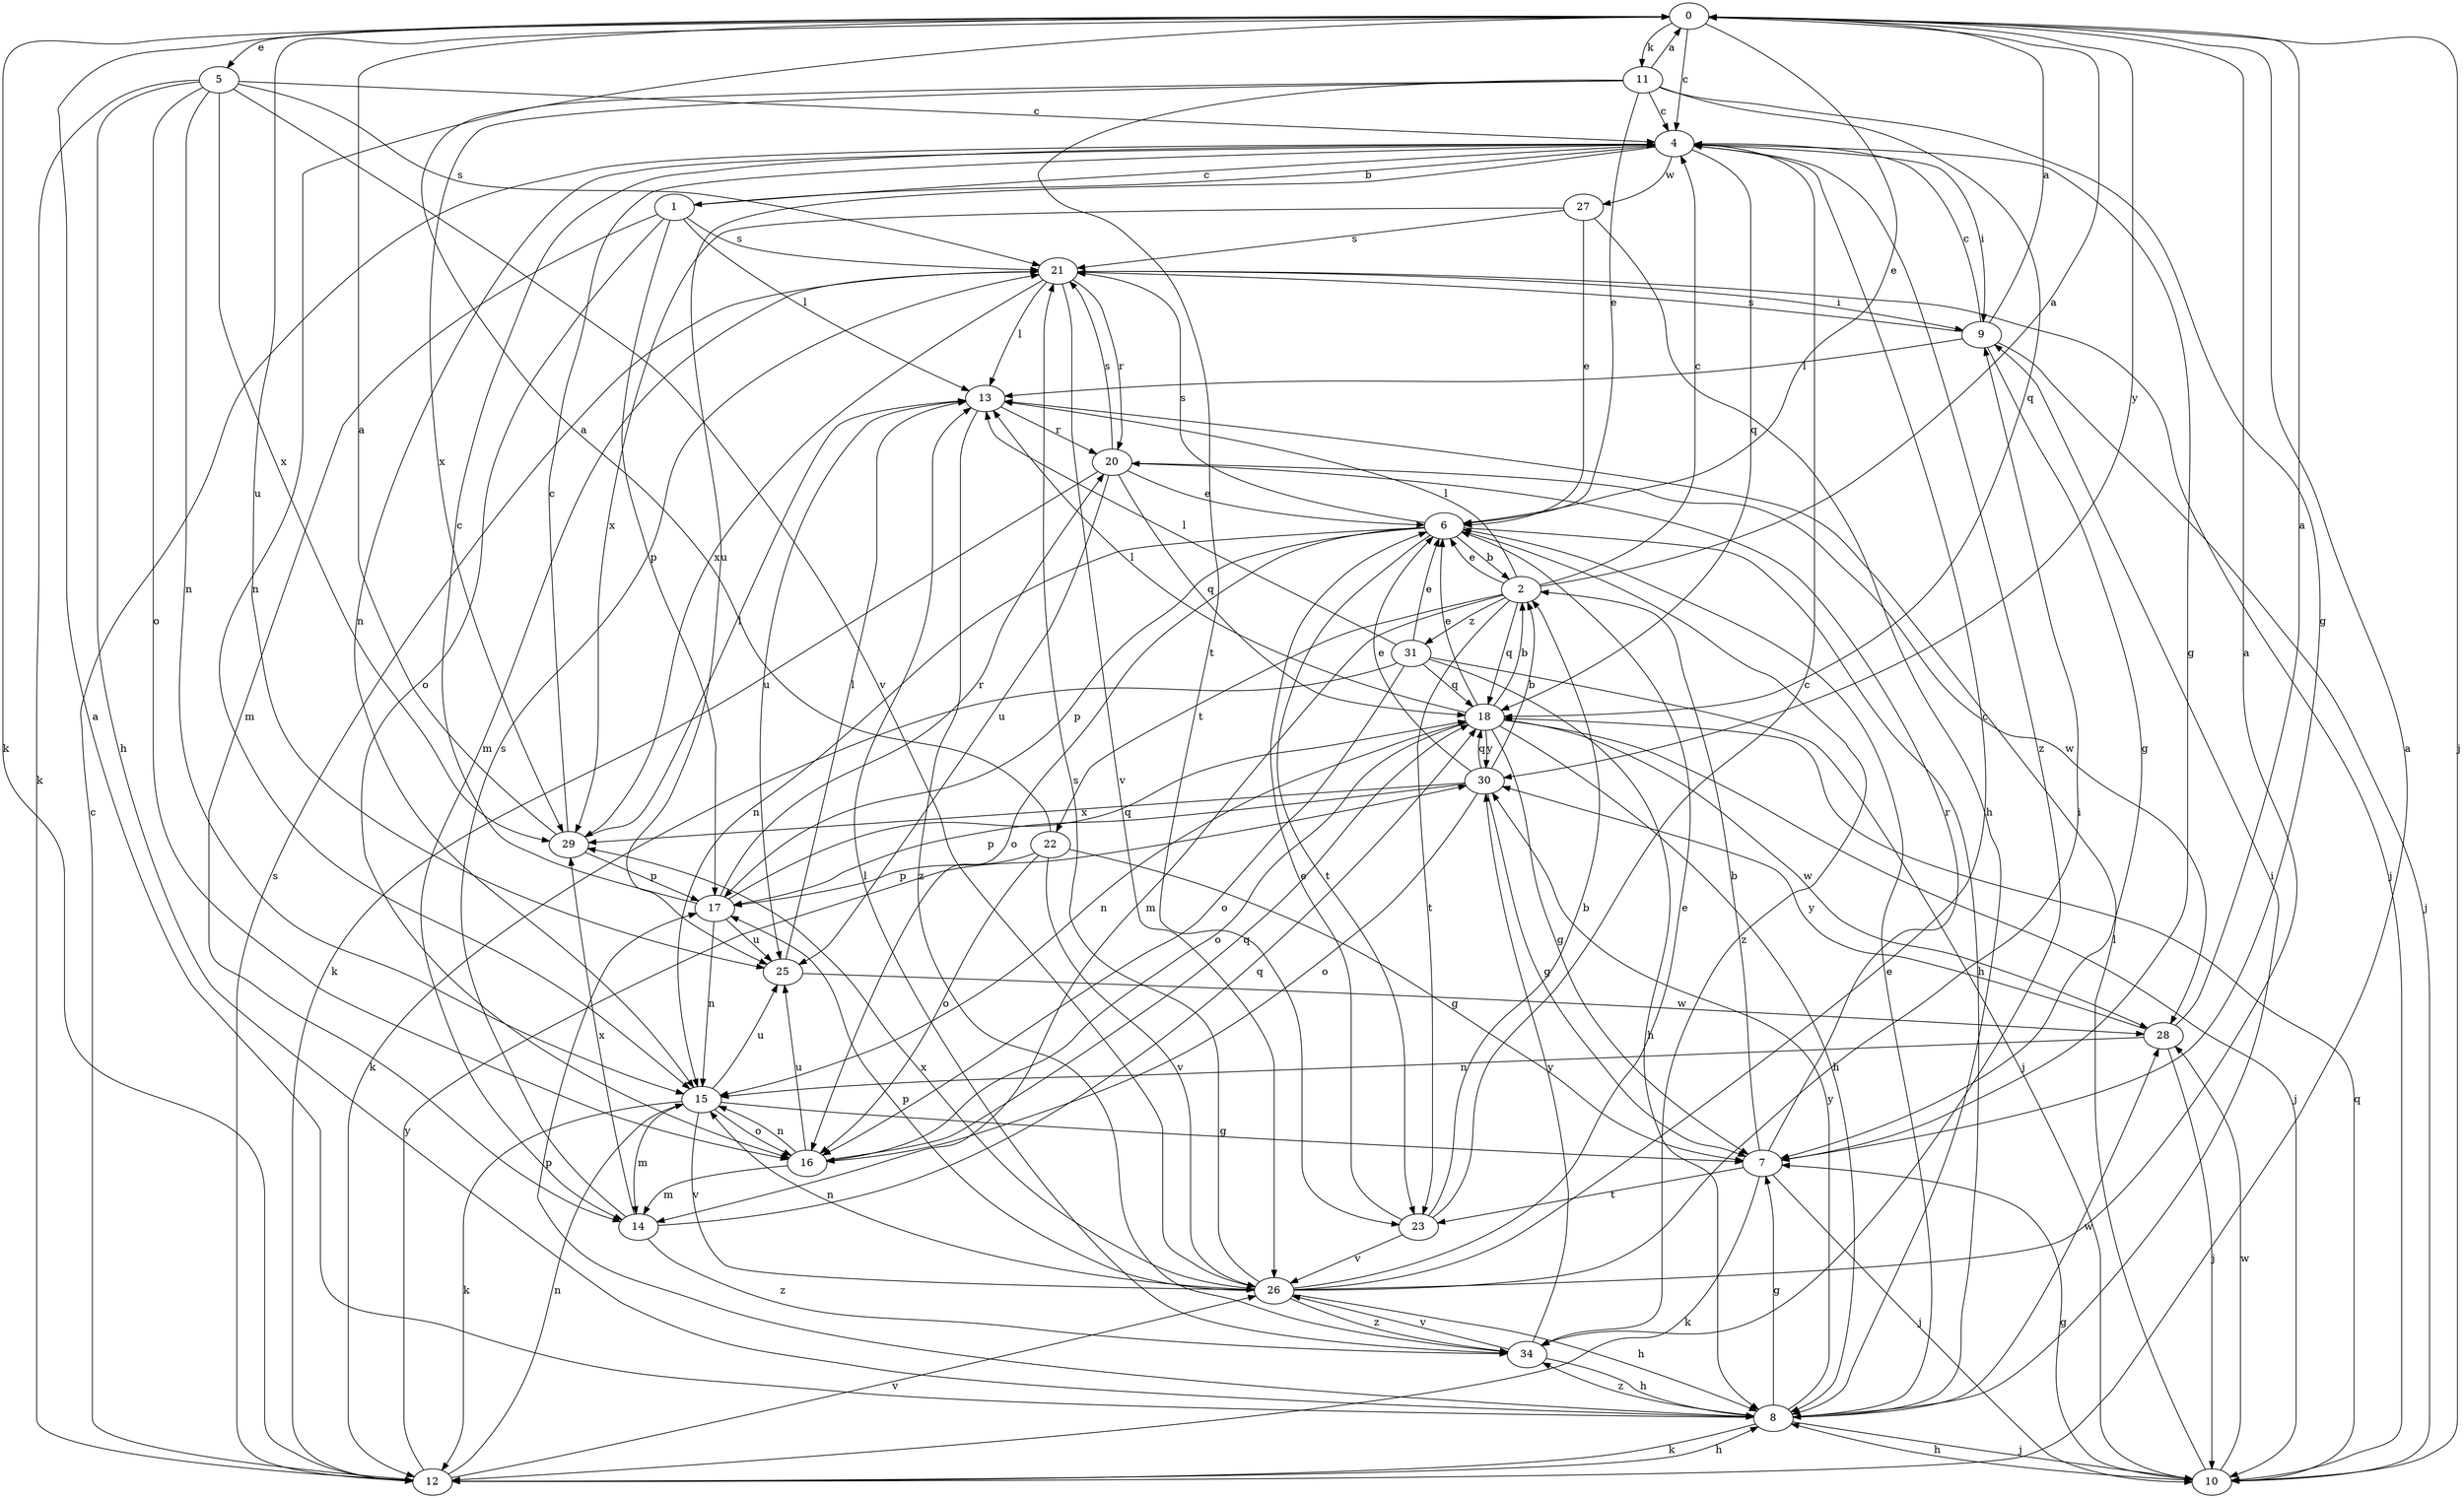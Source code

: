 strict digraph  {
0;
1;
2;
4;
5;
6;
7;
8;
9;
10;
11;
12;
13;
14;
15;
16;
17;
18;
20;
21;
22;
23;
25;
26;
27;
28;
29;
30;
31;
34;
0 -> 4  [label=c];
0 -> 5  [label=e];
0 -> 6  [label=e];
0 -> 10  [label=j];
0 -> 11  [label=k];
0 -> 12  [label=k];
0 -> 25  [label=u];
0 -> 30  [label=y];
1 -> 4  [label=c];
1 -> 13  [label=l];
1 -> 14  [label=m];
1 -> 16  [label=o];
1 -> 17  [label=p];
1 -> 21  [label=s];
2 -> 0  [label=a];
2 -> 4  [label=c];
2 -> 6  [label=e];
2 -> 13  [label=l];
2 -> 14  [label=m];
2 -> 18  [label=q];
2 -> 22  [label=t];
2 -> 23  [label=t];
2 -> 31  [label=z];
4 -> 1  [label=b];
4 -> 7  [label=g];
4 -> 9  [label=i];
4 -> 15  [label=n];
4 -> 18  [label=q];
4 -> 25  [label=u];
4 -> 27  [label=w];
4 -> 34  [label=z];
5 -> 4  [label=c];
5 -> 8  [label=h];
5 -> 12  [label=k];
5 -> 15  [label=n];
5 -> 16  [label=o];
5 -> 21  [label=s];
5 -> 26  [label=v];
5 -> 29  [label=x];
6 -> 2  [label=b];
6 -> 8  [label=h];
6 -> 15  [label=n];
6 -> 16  [label=o];
6 -> 17  [label=p];
6 -> 21  [label=s];
6 -> 23  [label=t];
6 -> 34  [label=z];
7 -> 2  [label=b];
7 -> 10  [label=j];
7 -> 12  [label=k];
7 -> 20  [label=r];
7 -> 23  [label=t];
8 -> 0  [label=a];
8 -> 6  [label=e];
8 -> 7  [label=g];
8 -> 9  [label=i];
8 -> 10  [label=j];
8 -> 12  [label=k];
8 -> 17  [label=p];
8 -> 28  [label=w];
8 -> 30  [label=y];
8 -> 34  [label=z];
9 -> 0  [label=a];
9 -> 4  [label=c];
9 -> 7  [label=g];
9 -> 10  [label=j];
9 -> 13  [label=l];
9 -> 21  [label=s];
10 -> 7  [label=g];
10 -> 8  [label=h];
10 -> 13  [label=l];
10 -> 18  [label=q];
10 -> 28  [label=w];
11 -> 0  [label=a];
11 -> 4  [label=c];
11 -> 6  [label=e];
11 -> 7  [label=g];
11 -> 15  [label=n];
11 -> 18  [label=q];
11 -> 23  [label=t];
11 -> 29  [label=x];
12 -> 0  [label=a];
12 -> 4  [label=c];
12 -> 8  [label=h];
12 -> 15  [label=n];
12 -> 21  [label=s];
12 -> 26  [label=v];
12 -> 30  [label=y];
13 -> 20  [label=r];
13 -> 25  [label=u];
13 -> 34  [label=z];
14 -> 18  [label=q];
14 -> 21  [label=s];
14 -> 29  [label=x];
14 -> 34  [label=z];
15 -> 7  [label=g];
15 -> 12  [label=k];
15 -> 14  [label=m];
15 -> 16  [label=o];
15 -> 25  [label=u];
15 -> 26  [label=v];
16 -> 14  [label=m];
16 -> 15  [label=n];
16 -> 18  [label=q];
16 -> 25  [label=u];
17 -> 4  [label=c];
17 -> 15  [label=n];
17 -> 18  [label=q];
17 -> 20  [label=r];
17 -> 25  [label=u];
18 -> 2  [label=b];
18 -> 6  [label=e];
18 -> 7  [label=g];
18 -> 8  [label=h];
18 -> 10  [label=j];
18 -> 13  [label=l];
18 -> 15  [label=n];
18 -> 16  [label=o];
18 -> 28  [label=w];
18 -> 30  [label=y];
20 -> 6  [label=e];
20 -> 12  [label=k];
20 -> 18  [label=q];
20 -> 21  [label=s];
20 -> 25  [label=u];
20 -> 28  [label=w];
21 -> 9  [label=i];
21 -> 10  [label=j];
21 -> 13  [label=l];
21 -> 14  [label=m];
21 -> 20  [label=r];
21 -> 26  [label=v];
21 -> 29  [label=x];
22 -> 0  [label=a];
22 -> 7  [label=g];
22 -> 16  [label=o];
22 -> 17  [label=p];
22 -> 26  [label=v];
23 -> 2  [label=b];
23 -> 4  [label=c];
23 -> 6  [label=e];
23 -> 26  [label=v];
25 -> 13  [label=l];
25 -> 28  [label=w];
26 -> 0  [label=a];
26 -> 4  [label=c];
26 -> 6  [label=e];
26 -> 8  [label=h];
26 -> 9  [label=i];
26 -> 15  [label=n];
26 -> 17  [label=p];
26 -> 21  [label=s];
26 -> 29  [label=x];
26 -> 34  [label=z];
27 -> 6  [label=e];
27 -> 8  [label=h];
27 -> 21  [label=s];
27 -> 29  [label=x];
28 -> 0  [label=a];
28 -> 10  [label=j];
28 -> 15  [label=n];
28 -> 30  [label=y];
29 -> 0  [label=a];
29 -> 4  [label=c];
29 -> 13  [label=l];
29 -> 17  [label=p];
30 -> 2  [label=b];
30 -> 6  [label=e];
30 -> 7  [label=g];
30 -> 16  [label=o];
30 -> 17  [label=p];
30 -> 18  [label=q];
30 -> 29  [label=x];
31 -> 6  [label=e];
31 -> 8  [label=h];
31 -> 10  [label=j];
31 -> 12  [label=k];
31 -> 13  [label=l];
31 -> 16  [label=o];
31 -> 18  [label=q];
34 -> 8  [label=h];
34 -> 13  [label=l];
34 -> 26  [label=v];
34 -> 30  [label=y];
}
